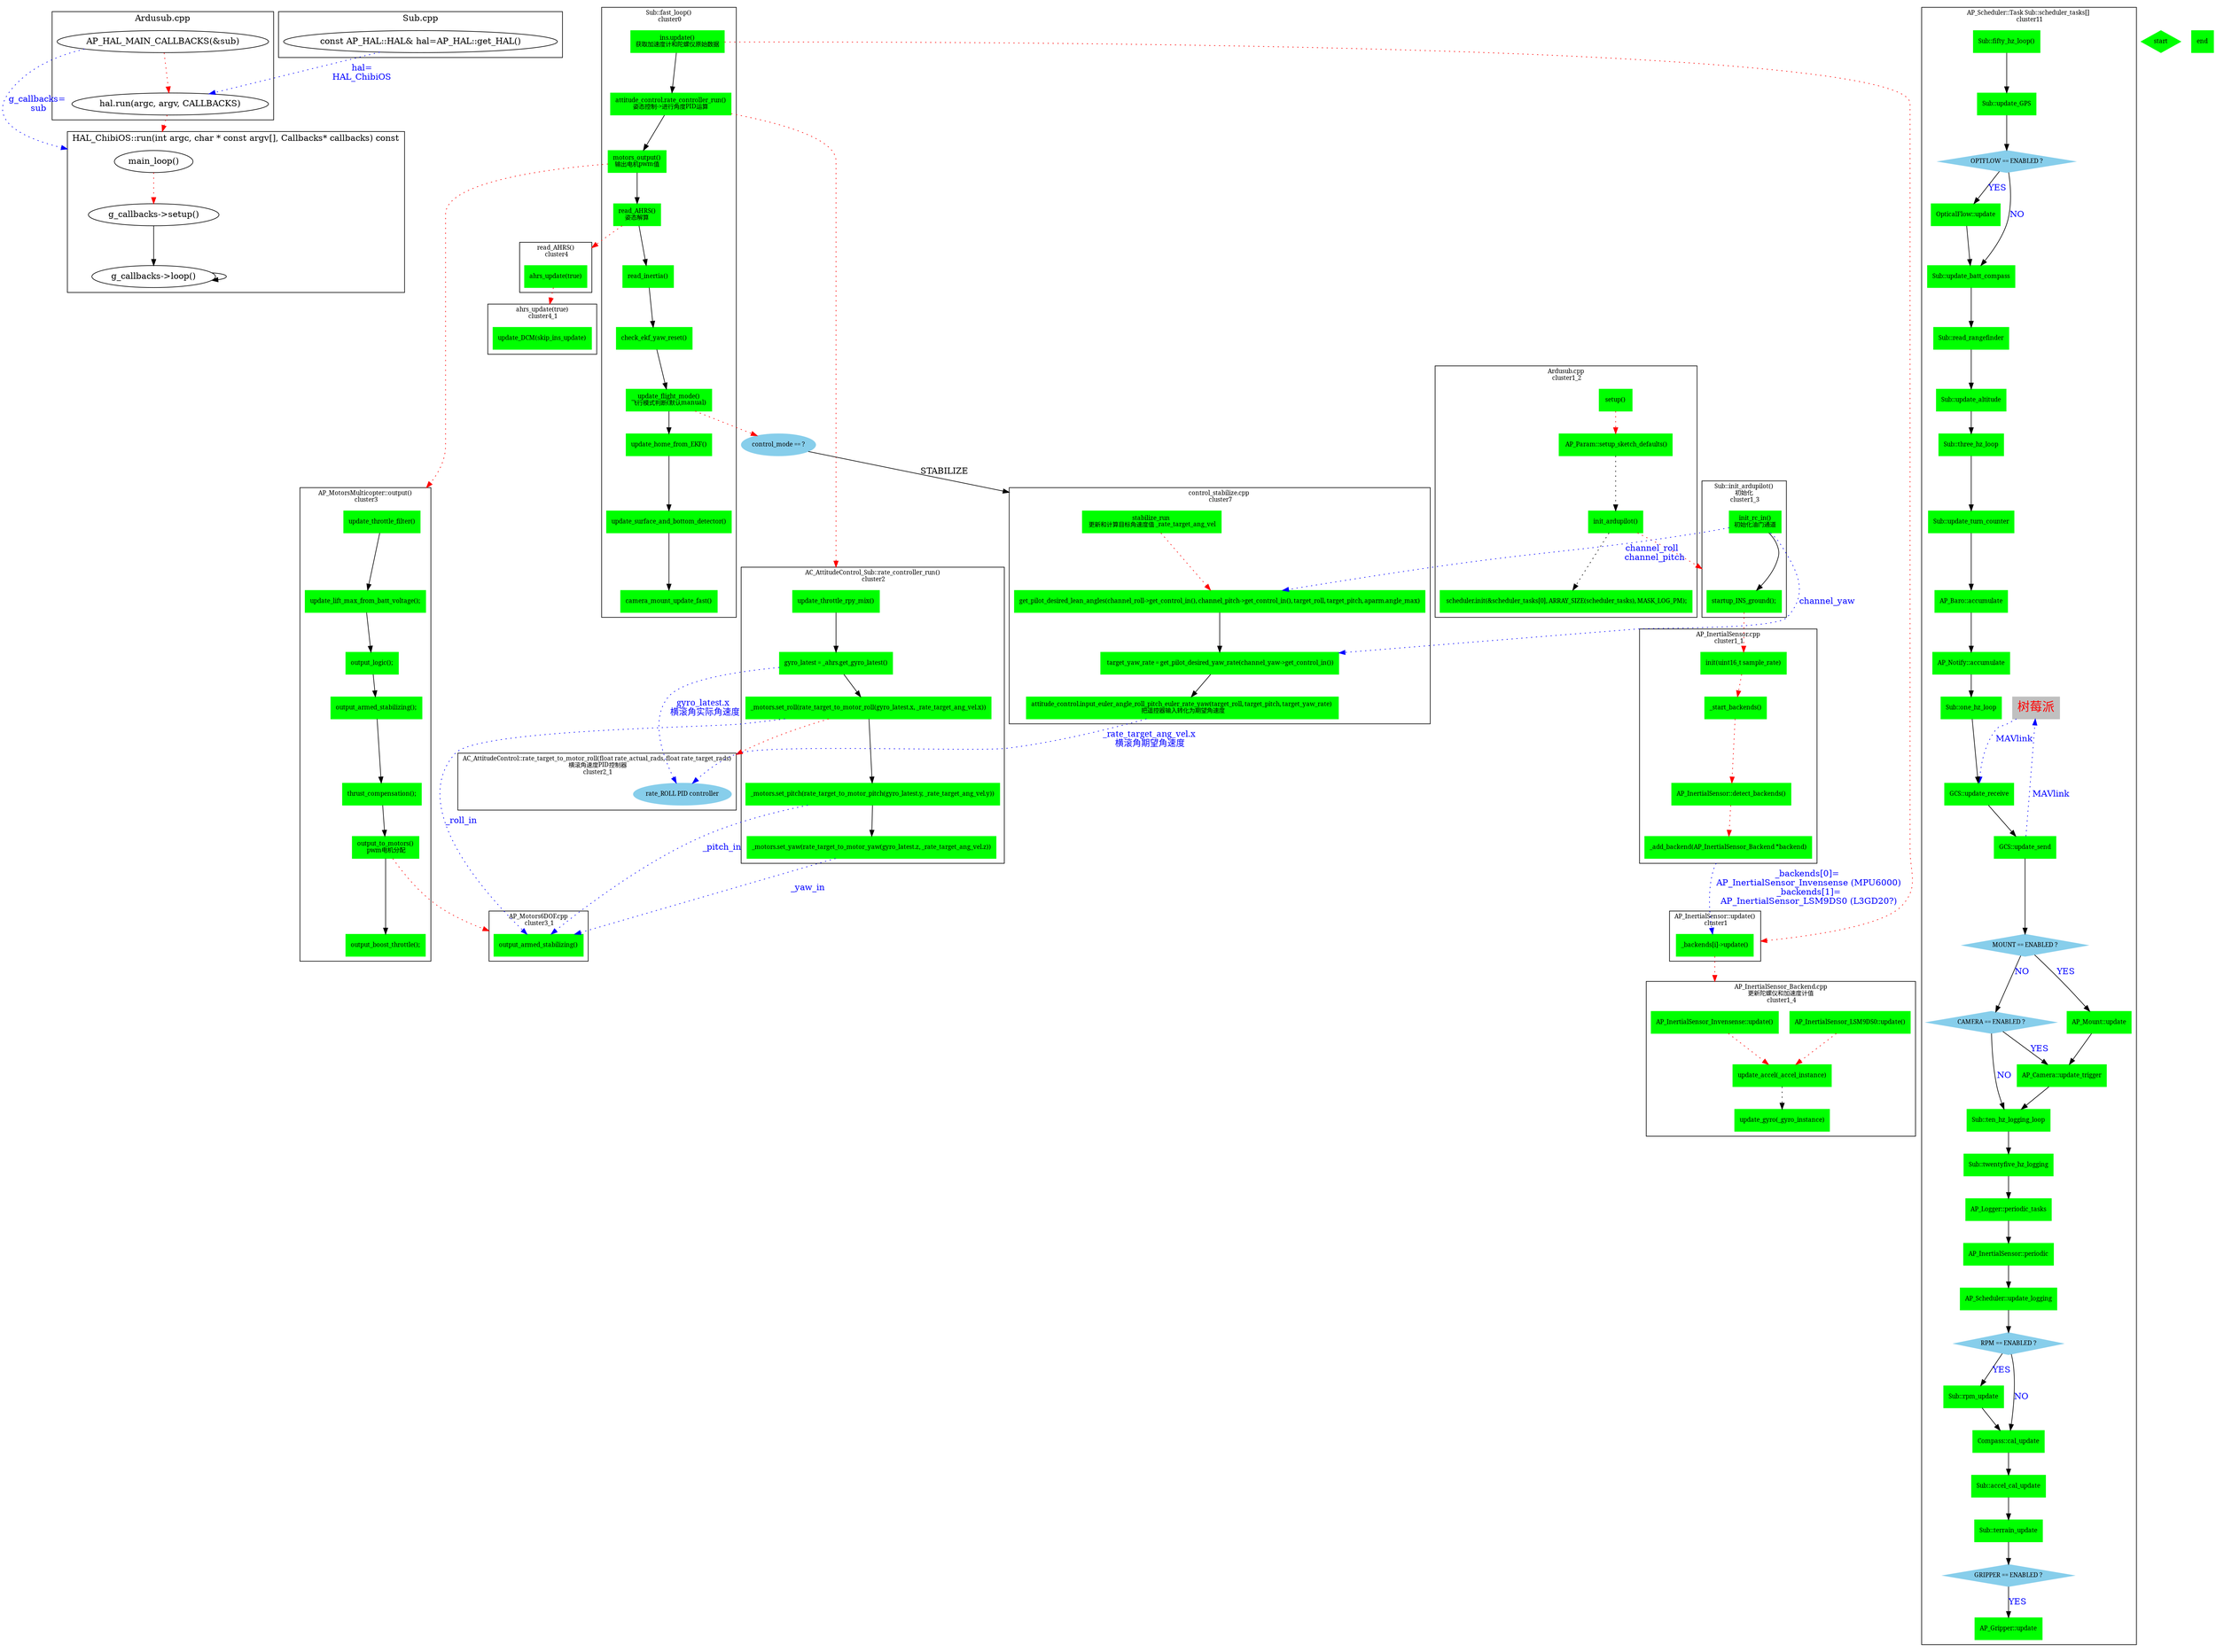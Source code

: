 //label前面的标号必须是数字,不要使用x.x.x
//fonts:SimSun,SimHei
//edge默认是实线
//node0000:cluster0下0分支的第00个node

	


digraph G{
	subgraph cluster_hal_run {
		label = "Ardusub.cpp";
		nodehalrun01 [label="AP_HAL_MAIN_CALLBACKS(&sub)"];
		nodehalrun02 [label="hal.run(argc, argv, CALLBACKS)"];
		edge[color = red,style = dotted];
		nodehalrun01->nodehalrun02
	}
	subgraph cluster_get_HAL{
		label = "Sub.cpp";
		nodegetHAL01 [label="const AP_HAL::HAL& hal=AP_HAL::get_HAL()"];
	}
	subgraph cluster_HAL_ChibiOS_run{
		label = "HAL_ChibiOS::run(int argc, char * const argv[], Callbacks* callbacks) const";
		nodeHALChibiOSrun01 [label="main_loop()"];
		nodeHALChibiOSrun02 [label="g_callbacks->setup()"];
		nodeHALChibiOSrun03 [label="g_callbacks->loop()"];
		edge[color = red,style = dotted];
		nodeHALChibiOSrun01->nodeHALChibiOSrun02
		edge[color = black,style = line];
		nodeHALChibiOSrun02->nodeHALChibiOSrun03->nodeHALChibiOSrun03
	}
	
	nodegetHAL01->nodehalrun02 [color = blue,style = dotted,label="hal=\nHAL_ChibiOS",fontcolor=blue]
	nodehalrun02->nodeHALChibiOSrun01 [color = red,style = dotted,ltail=nodehalrun02,lhead=cluster_HAL_ChibiOS_run]
	nodehalrun01->nodeHALChibiOSrun01 [color = blue,style = dotted,ltail=nodehalrun01,lhead=cluster_HAL_ChibiOS_run,label="g_callbacks=\n sub",fontcolor=blue]
	
	graph [fontsize=10 fontname="SimSun" compound=true];
	node [shape=box,fontsize=10,fontname="SimSun",color=green,style=filled];
	subgraph cluster0 {
		label = "Sub::fast_loop()\n cluster0";
		//node [shape=box,color=green,style=filled,fontsize=16];
		node0001 [label="ins.update()\n获取加速度计和陀螺仪原始数据"];		
		node0002 [label="attitude_control.rate_controller_run()\n姿态控制->进行角度PID运算"];
		node0003 [label="motors_output()\n输出电机pwm值"];
		node0004 [label="read_AHRS()\n姿态解算"];
		node0005 [label="read_inertia()"];
		node0006 [label="check_ekf_yaw_reset()"];
		node0007 [label="update_flight_mode()\n飞行模式判断(默认manual)"];
		node0008 [label="update_home_from_EKF()"];
		node0009 [label="update_surface_and_bottom_detector()"];
		node0010 [label="camera_mount_update_fast()"];
		//edge[color = red] 
		node0001->node0002->node0003->node0004->node0005->node0006->node0007->node0008->node0009->node0010;
	}
 	
	//ins.update()
	subgraph cluster1 {
		label = "AP_InertialSensor::update()\n cluster1";
		node1001 [label="_backends[i]->update()"];
	}
	subgraph cluster1_1 {
		label = "AP_InertialSensor.cpp\n cluster1_1";
		node1101 [label="_add_backend(AP_InertialSensor_Backend *backend)"];
		node1102 [label="AP_InertialSensor::detect_backends()"];
		node1103 [label="_start_backends()"];
		node1104 [label="init(uint16_t sample_rate)"];
		edge[color = red,style = dotted];
		node1104->node1103->node1102->node1101
	}
	subgraph cluster1_2{
		label = "Ardusub.cpp\n cluster1_2";
		node1201 [label="setup()"];
		node1202 [label=" AP_Param::setup_sketch_defaults()"];
		node1203 [label="init_ardupilot()"];
		node1204 [label=" scheduler.init(&scheduler_tasks[0], ARRAY_SIZE(scheduler_tasks), MASK_LOG_PM);"]
		edge[color = red,style = dotted]
		node1201->node1202
		edge[color = black]
		node1202->node1203->node1204
	}
	subgraph cluster1_3{
		label = "Sub::init_ardupilot()\n初始化\n cluster1_3";
		node1301 [label="init_rc_in()\n初始化油门通道"];
		node1302 [label="startup_INS_ground();"]
		node1301->node1302
	}
	subgraph cluster1_4{
		label = "AP_InertialSensor_Backend.cpp\n更新陀螺仪和加速度计值\n cluster1_4";
		node1401 [label="AP_InertialSensor_Invensense::update()"];
		node1402 [label="AP_InertialSensor_LSM9DS0::update()"];
		node1403 [label="update_accel(_accel_instance)"];
		node1404 [label="update_gyro(_gyro_instance)"];
		edge[color = red,style = dotted]
		node1401->node1403 node1402->node1403
		edge[color = black]
		node1403->node1404
	}
	//...
	
	//attitude_control.rate_controller_run()	
	subgraph cluster2 {
		label = "AC_AttitudeControl_Sub::rate_controller_run()\n cluster2";
		node2001 [label="update_throttle_rpy_mix()"];
		node2002 [label="gyro_latest = _ahrs.get_gyro_latest()"]
		node2003 [label="_motors.set_roll(rate_target_to_motor_roll(gyro_latest.x, _rate_target_ang_vel.x))"];
		node2004 [label="_motors.set_pitch(rate_target_to_motor_pitch(gyro_latest.y, _rate_target_ang_vel.y))"];
		node2005 [label="_motors.set_yaw(rate_target_to_motor_yaw(gyro_latest.z, _rate_target_ang_vel.z))"];
		edge[color = black]
		node2001->node2002->node2003->node2004->node2005
	}
	subgraph cluster2_1 {
		label = "AC_AttitudeControl::rate_target_to_motor_roll(float rate_actual_rads, float rate_target_rads)\n 横滚角速度PID控制器\n cluster2_1";
		node [shape=oval,color=skyblue];
		node2101 [label="rate_ROLL PID controller"];
	}
	
	//...
	
	
	
	//motors_output()
	subgraph cluster3{
		label = "AP_MotorsMulticopter::output()\n cluster3";
		node3001 [label="update_throttle_filter()"]
		node3002 [label="update_lift_max_from_batt_voltage();"];
		node3003 [label="output_logic();"];
		node3004 [label="output_armed_stabilizing();"];
		node3005 [label="thrust_compensation();"];
		node3006 [label="output_to_motors()\n pwm电机分配"];
		node3007 [label="output_boost_throttle();"];
		edge[color = black]
		node3001->node3002->node3003->node3004->node3005->node3006->node3007
	}
	subgraph cluster3_1{
		label = "AP_Motors6DOF.cpp\n cluster3_1";
		node3101 [label="output_armed_stabilizing()"]
	}
	

	
	//read_AHRS()
	subgraph cluster4 {
		label = "read_AHRS()\n cluster4"; 
		node4001 [label="ahrs_update(true)"]
	}
	subgraph cluster4_1{
		label = "ahrs_update(true)\n cluster4_1";
		node4101 [label="update_DCM(skip_ins_update)"]
	}
	
	//update_flight_mode()
	node [shape=oval,color=skyblue];
	nodemode [label="control_mode == ?"]
	node [shape=box,color=green];
	subgraph cluster7{
		label = "control_stabilize.cpp \n cluster7"; 
		node7001 [label="stabilize_run \n 更新和计算目标角速度值 _rate_target_ang_vel"]	
		node7002 [label="get_pilot_desired_lean_angles(channel_roll->get_control_in(), channel_pitch->get_control_in(), target_roll, target_pitch, aparm.angle_max)"]
		node7003 [label=" target_yaw_rate = get_pilot_desired_yaw_rate(channel_yaw->get_control_in())"]
		node7004 [label="attitude_control.input_euler_angle_roll_pitch_euler_rate_yaw(target_roll, target_pitch, target_yaw_rate) \n 把遥控器输入转化为期望角速度"]
		node7001->node7002 [color = red,style = dotted]
		node7002->node7003->node7004 
	}
	
	
	//scheduler_tasks[]
	noderaspberry [label="树莓派",color=gray,fontcolor=red,fontsize=20]
	subgraph cluster11{
		label = "AP_Scheduler::Task Sub::scheduler_tasks[] \n cluster11";
		node11001 [label="Sub::fifty_hz_loop()"];
		node11002 [label="Sub::update_GPS"]
		
		nodeOPTFLOW [shape = Mdiamond,label="OPTFLOW == ENABLED ?",color=skyblue]
		node11003 [label="OpticalFlow::update"]
		
		node11004 [label="Sub::update_batt_compass"]
		node11005 [label="Sub::read_rangefinder"]
		node11006 [label="Sub::update_altitude"]
		node11007 [label="Sub::three_hz_loop"]
		node11008 [label="Sub::update_turn_counter"]
		node11009 [label="AP_Baro::accumulate"]
		node110010 [label="AP_Notify::accumulate"]
		node110011 [label="Sub::one_hz_loop"]
		node110012 [label="GCS::update_receive"]
		node110013 [label="GCS::update_send"]
		
		nodeMOUNT [shape = Mdiamond,label="MOUNT == ENABLED ?",color=skyblue]
		node110014 [label="AP_Mount::update"]
		
		nodeCAMERA [shape = Mdiamond,label="CAMERA == ENABLED ?",color=skyblue]
		node110015 [label="AP_Camera::update_trigger"]
		
		node110016 [label="Sub::ten_hz_logging_loop"]
		node110017 [label="Sub::twentyfive_hz_logging"]
		node110018 [label="AP_Logger::periodic_tasks"]
		node110019 [label="AP_InertialSensor::periodic"]
		node110020 [label="AP_Scheduler::update_logging"]
		
		nodeRPM [shape = Mdiamond,label="RPM == ENABLED ?",color=skyblue]
		node110021 [label="Sub::rpm_update"]
		
		node110022 [label="Compass::cal_update"]
		node110023 [label="Sub::accel_cal_update"]
		node110024 [label="Sub::terrain_update"]
		
		nodeGRIPPER [shape = Mdiamond,label="GRIPPER == ENABLED ?",color=skyblue]
		node110025 [label="AP_Gripper::update"]
		
		node11001->node11002->nodeOPTFLOW
		nodeOPTFLOW->node11003 [label="YES",fontcolor=blue]
		nodeOPTFLOW->node11004 [label="NO",fontcolor=blue]
		node11003->node11004
		node11004->node11005->node11006->node11007->node11008->node11009->node110010->node110011->node110012->node110013->nodeMOUNT
		nodeMOUNT->node110014 [label="YES",fontcolor=blue]
		nodeMOUNT->nodeCAMERA [label="NO",fontcolor=blue]
		nodeCAMERA->node110015 [label="YES",fontcolor=blue]
		node110014->node110015
		nodeCAMERA->node110016 [label="NO",fontcolor=blue]
		node110015->node110016->node110017->node110018->node110019->node110020->nodeRPM
		nodeRPM->node110021 [label="YES",fontcolor=blue]
		nodeRPM->node110022 [label="NO",fontcolor=blue]
		node110021->node110022->node110023->node110024->nodeGRIPPER
		nodeGRIPPER->node110025 [label="YES",fontcolor=blue]
		
		noderaspberry->node110012 [color= blue,style = dotted,label="MAVlink",fontcolor=blue]
		node110013->noderaspberry [color= blue,style = dotted,label="MAVlink",fontcolor=blue]
	}
	
	
	
	
	node0001->node1001 [color = red,style = dotted,lhead=cluster1]
	node1001->node1401 [color = red,style = dotted,lhead=cluster1_4]
	node1203->node1302 [color = red,style = dotted,lhead=cluster1_3]
	node1302->node1104 [color = red,style = dotted]
	node1101->node1001 [color= blue,style = dotted,ltail=cluster1_1,label="_backends[0]=\n AP_InertialSensor_Invensense (MPU6000)\n _backends[1]=\n AP_InertialSensor_LSM9DS0 (L3GD20?)",fontcolor=blue]
			
	node0002->node2001 [color = red,style = dotted,lhead=cluster2]
	node2002->node2101 [color= blue,style = dotted,label="gyro_latest.x \n 横滚角实际角速度",fontcolor=blue,fontname="SimSun"]
	node2003->node2101 [color = red,style = dotted,lhead=cluster2_1]
	
	
	node0003->node3001 [color = red,style = dotted,lhead=cluster3]
	node3006->node3101 [color = red,style = dotted,lhead=cluster3_1]
	node2003->node3101 [color= blue,style = dotted,label="_roll_in",fontcolor=blue]
	node2004->node3101 [color= blue,style = dotted,label="_pitch_in",fontcolor=blue]
	node2005->node3101 [color= blue,style = dotted,label="_yaw_in",fontcolor=blue]
	
	
	node0004->node4001 [color = red,style = dotted,lhead=cluster4]
	node4001->node4101 [color=red,style=dotted,lhead=cluster4_1];		

	node0007->nodemode [color = red,style = dotted]
	nodemode->node7001 [color = black,lhead=cluster7,label="STABILIZE"]
	node1301->node7002 [color = blue,style = dotted,label="channel_roll \n channel_pitch",fontcolor=blue]
	node1301->node7003 [color = blue,style = dotted,label="channel_yaw \n",fontcolor=blue]
	node7004->node2101 [color = blue,style = dotted,label="_rate_target_ang_vel.x\n 横滚角期望角速度",fontcolor=blue ,fontname="SimSun"]
	
	start [shape = Mdiamond];
	end [shape = Msquare];
}

